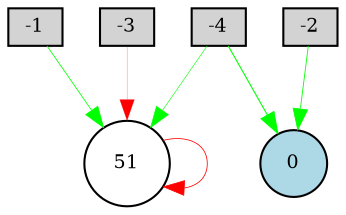 digraph {
	node [fontsize=9 height=0.2 shape=circle width=0.2]
	-1 [fillcolor=lightgray shape=box style=filled]
	-2 [fillcolor=lightgray shape=box style=filled]
	-3 [fillcolor=lightgray shape=box style=filled]
	-4 [fillcolor=lightgray shape=box style=filled]
	0 [fillcolor=lightblue style=filled]
	51 [fillcolor=white style=filled]
	-2 -> 0 [color=green penwidth=0.4016047734316882 style=solid]
	-3 -> 51 [color=red penwidth=0.11590957934238569 style=solid]
	-1 -> 51 [color=green penwidth=0.37817890159790646 style=solid]
	-4 -> 0 [color=green penwidth=0.5212801816607187 style=solid]
	-4 -> 51 [color=green penwidth=0.28359597563160654 style=solid]
	51 -> 51 [color=red penwidth=0.37913244738892715 style=solid]
}
